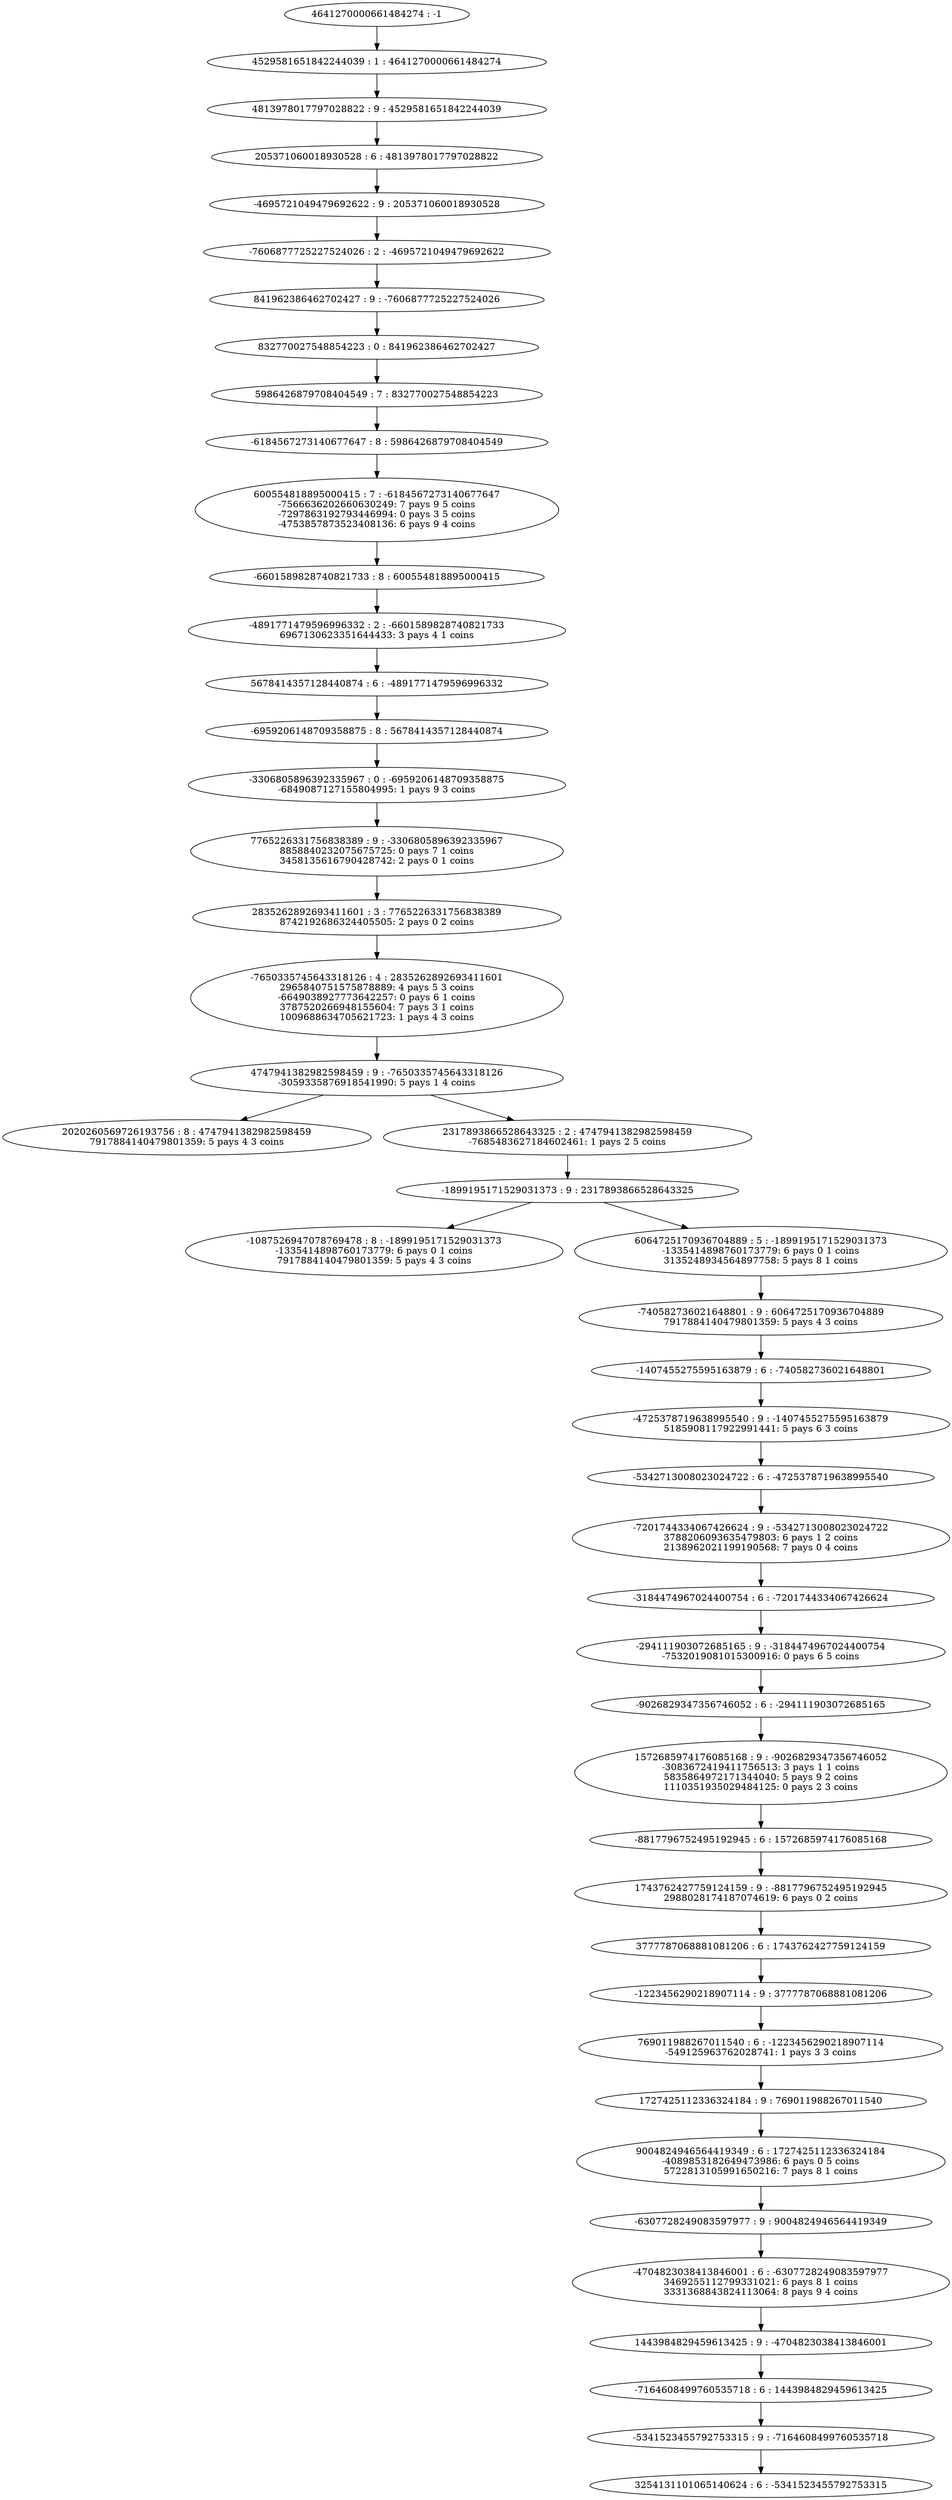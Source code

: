 digraph "plots_10_20.0_10.0_1000000.0_6000.0_2880000.0/tree_8_44.dot" {
	0 [label="4641270000661484274 : -1"]
	1 [label="4529581651842244039 : 1 : 4641270000661484274
"]
	2 [label="4813978017797028822 : 9 : 4529581651842244039
"]
	3 [label="205371060018930528 : 6 : 4813978017797028822
"]
	4 [label="-4695721049479692622 : 9 : 205371060018930528
"]
	5 [label="-7606877725227524026 : 2 : -4695721049479692622
"]
	6 [label="841962386462702427 : 9 : -7606877725227524026
"]
	7 [label="832770027548854223 : 0 : 841962386462702427
"]
	8 [label="5986426879708404549 : 7 : 832770027548854223
"]
	9 [label="-6184567273140677647 : 8 : 5986426879708404549
"]
	10 [label="600554818895000415 : 7 : -6184567273140677647
-7566636202660630249: 7 pays 9 5 coins
-7297863192793446994: 0 pays 3 5 coins
-4753857873523408136: 6 pays 9 4 coins
"]
	11 [label="-6601589828740821733 : 8 : 600554818895000415
"]
	12 [label="-4891771479596996332 : 2 : -6601589828740821733
6967130623351644433: 3 pays 4 1 coins
"]
	13 [label="5678414357128440874 : 6 : -4891771479596996332
"]
	14 [label="-6959206148709358875 : 8 : 5678414357128440874
"]
	15 [label="-3306805896392335967 : 0 : -6959206148709358875
-6849087127155804995: 1 pays 9 3 coins
"]
	16 [label="7765226331756838389 : 9 : -3306805896392335967
8858840232075675725: 0 pays 7 1 coins
3458135616790428742: 2 pays 0 1 coins
"]
	17 [label="2835262892693411601 : 3 : 7765226331756838389
8742192686324405505: 2 pays 0 2 coins
"]
	18 [label="-7650335745643318126 : 4 : 2835262892693411601
2965840751575878889: 4 pays 5 3 coins
-6649038927773642257: 0 pays 6 1 coins
3787520266948155604: 7 pays 3 1 coins
1009688634705621723: 1 pays 4 3 coins
"]
	19 [label="4747941382982598459 : 9 : -7650335745643318126
-3059335876918541990: 5 pays 1 4 coins
"]
	20 [label="2020260569726193756 : 8 : 4747941382982598459
7917884140479801359: 5 pays 4 3 coins
"]
	21 [label="2317893866528643325 : 2 : 4747941382982598459
-7685483627184602461: 1 pays 2 5 coins
"]
	22 [label="-1899195171529031373 : 9 : 2317893866528643325
"]
	23 [label="-1087526947078769478 : 8 : -1899195171529031373
-1335414898760173779: 6 pays 0 1 coins
7917884140479801359: 5 pays 4 3 coins
"]
	24 [label="6064725170936704889 : 5 : -1899195171529031373
-1335414898760173779: 6 pays 0 1 coins
3135248934564897758: 5 pays 8 1 coins
"]
	25 [label="-740582736021648801 : 9 : 6064725170936704889
7917884140479801359: 5 pays 4 3 coins
"]
	26 [label="-1407455275595163879 : 6 : -740582736021648801
"]
	27 [label="-4725378719638995540 : 9 : -1407455275595163879
5185908117922991441: 5 pays 6 3 coins
"]
	28 [label="-5342713008023024722 : 6 : -4725378719638995540
"]
	29 [label="-7201744334067426624 : 9 : -5342713008023024722
3788206093635479803: 6 pays 1 2 coins
2138962021199190568: 7 pays 0 4 coins
"]
	30 [label="-3184474967024400754 : 6 : -7201744334067426624
"]
	31 [label="-294111903072685165 : 9 : -3184474967024400754
-7532019081015300916: 0 pays 6 5 coins
"]
	32 [label="-9026829347356746052 : 6 : -294111903072685165
"]
	33 [label="1572685974176085168 : 9 : -9026829347356746052
-3083672419411756513: 3 pays 1 1 coins
5835864972171344040: 5 pays 9 2 coins
1110351935029484125: 0 pays 2 3 coins
"]
	34 [label="-8817796752495192945 : 6 : 1572685974176085168
"]
	35 [label="1743762427759124159 : 9 : -8817796752495192945
2988028174187074619: 6 pays 0 2 coins
"]
	36 [label="3777787068881081206 : 6 : 1743762427759124159
"]
	37 [label="-1223456290218907114 : 9 : 3777787068881081206
"]
	38 [label="769011988267011540 : 6 : -1223456290218907114
-549125963762028741: 1 pays 3 3 coins
"]
	39 [label="1727425112336324184 : 9 : 769011988267011540
"]
	40 [label="9004824946564419349 : 6 : 1727425112336324184
-4089853182649473986: 6 pays 0 5 coins
5722813105991650216: 7 pays 8 1 coins
"]
	41 [label="-6307728249083597977 : 9 : 9004824946564419349
"]
	42 [label="-4704823038413846001 : 6 : -6307728249083597977
3469255112799331021: 6 pays 8 1 coins
3331368843824113064: 8 pays 9 4 coins
"]
	43 [label="1443984829459613425 : 9 : -4704823038413846001
"]
	44 [label="-7164608499760535718 : 6 : 1443984829459613425
"]
	45 [label="-5341523455792753315 : 9 : -7164608499760535718
"]
	46 [label="3254131101065140624 : 6 : -5341523455792753315
"]
	0 -> 1
	1 -> 2
	2 -> 3
	3 -> 4
	4 -> 5
	5 -> 6
	6 -> 7
	7 -> 8
	8 -> 9
	9 -> 10
	10 -> 11
	11 -> 12
	12 -> 13
	13 -> 14
	14 -> 15
	15 -> 16
	16 -> 17
	17 -> 18
	18 -> 19
	19 -> 20
	19 -> 21
	21 -> 22
	22 -> 23
	22 -> 24
	24 -> 25
	25 -> 26
	26 -> 27
	27 -> 28
	28 -> 29
	29 -> 30
	30 -> 31
	31 -> 32
	32 -> 33
	33 -> 34
	34 -> 35
	35 -> 36
	36 -> 37
	37 -> 38
	38 -> 39
	39 -> 40
	40 -> 41
	41 -> 42
	42 -> 43
	43 -> 44
	44 -> 45
	45 -> 46
}
